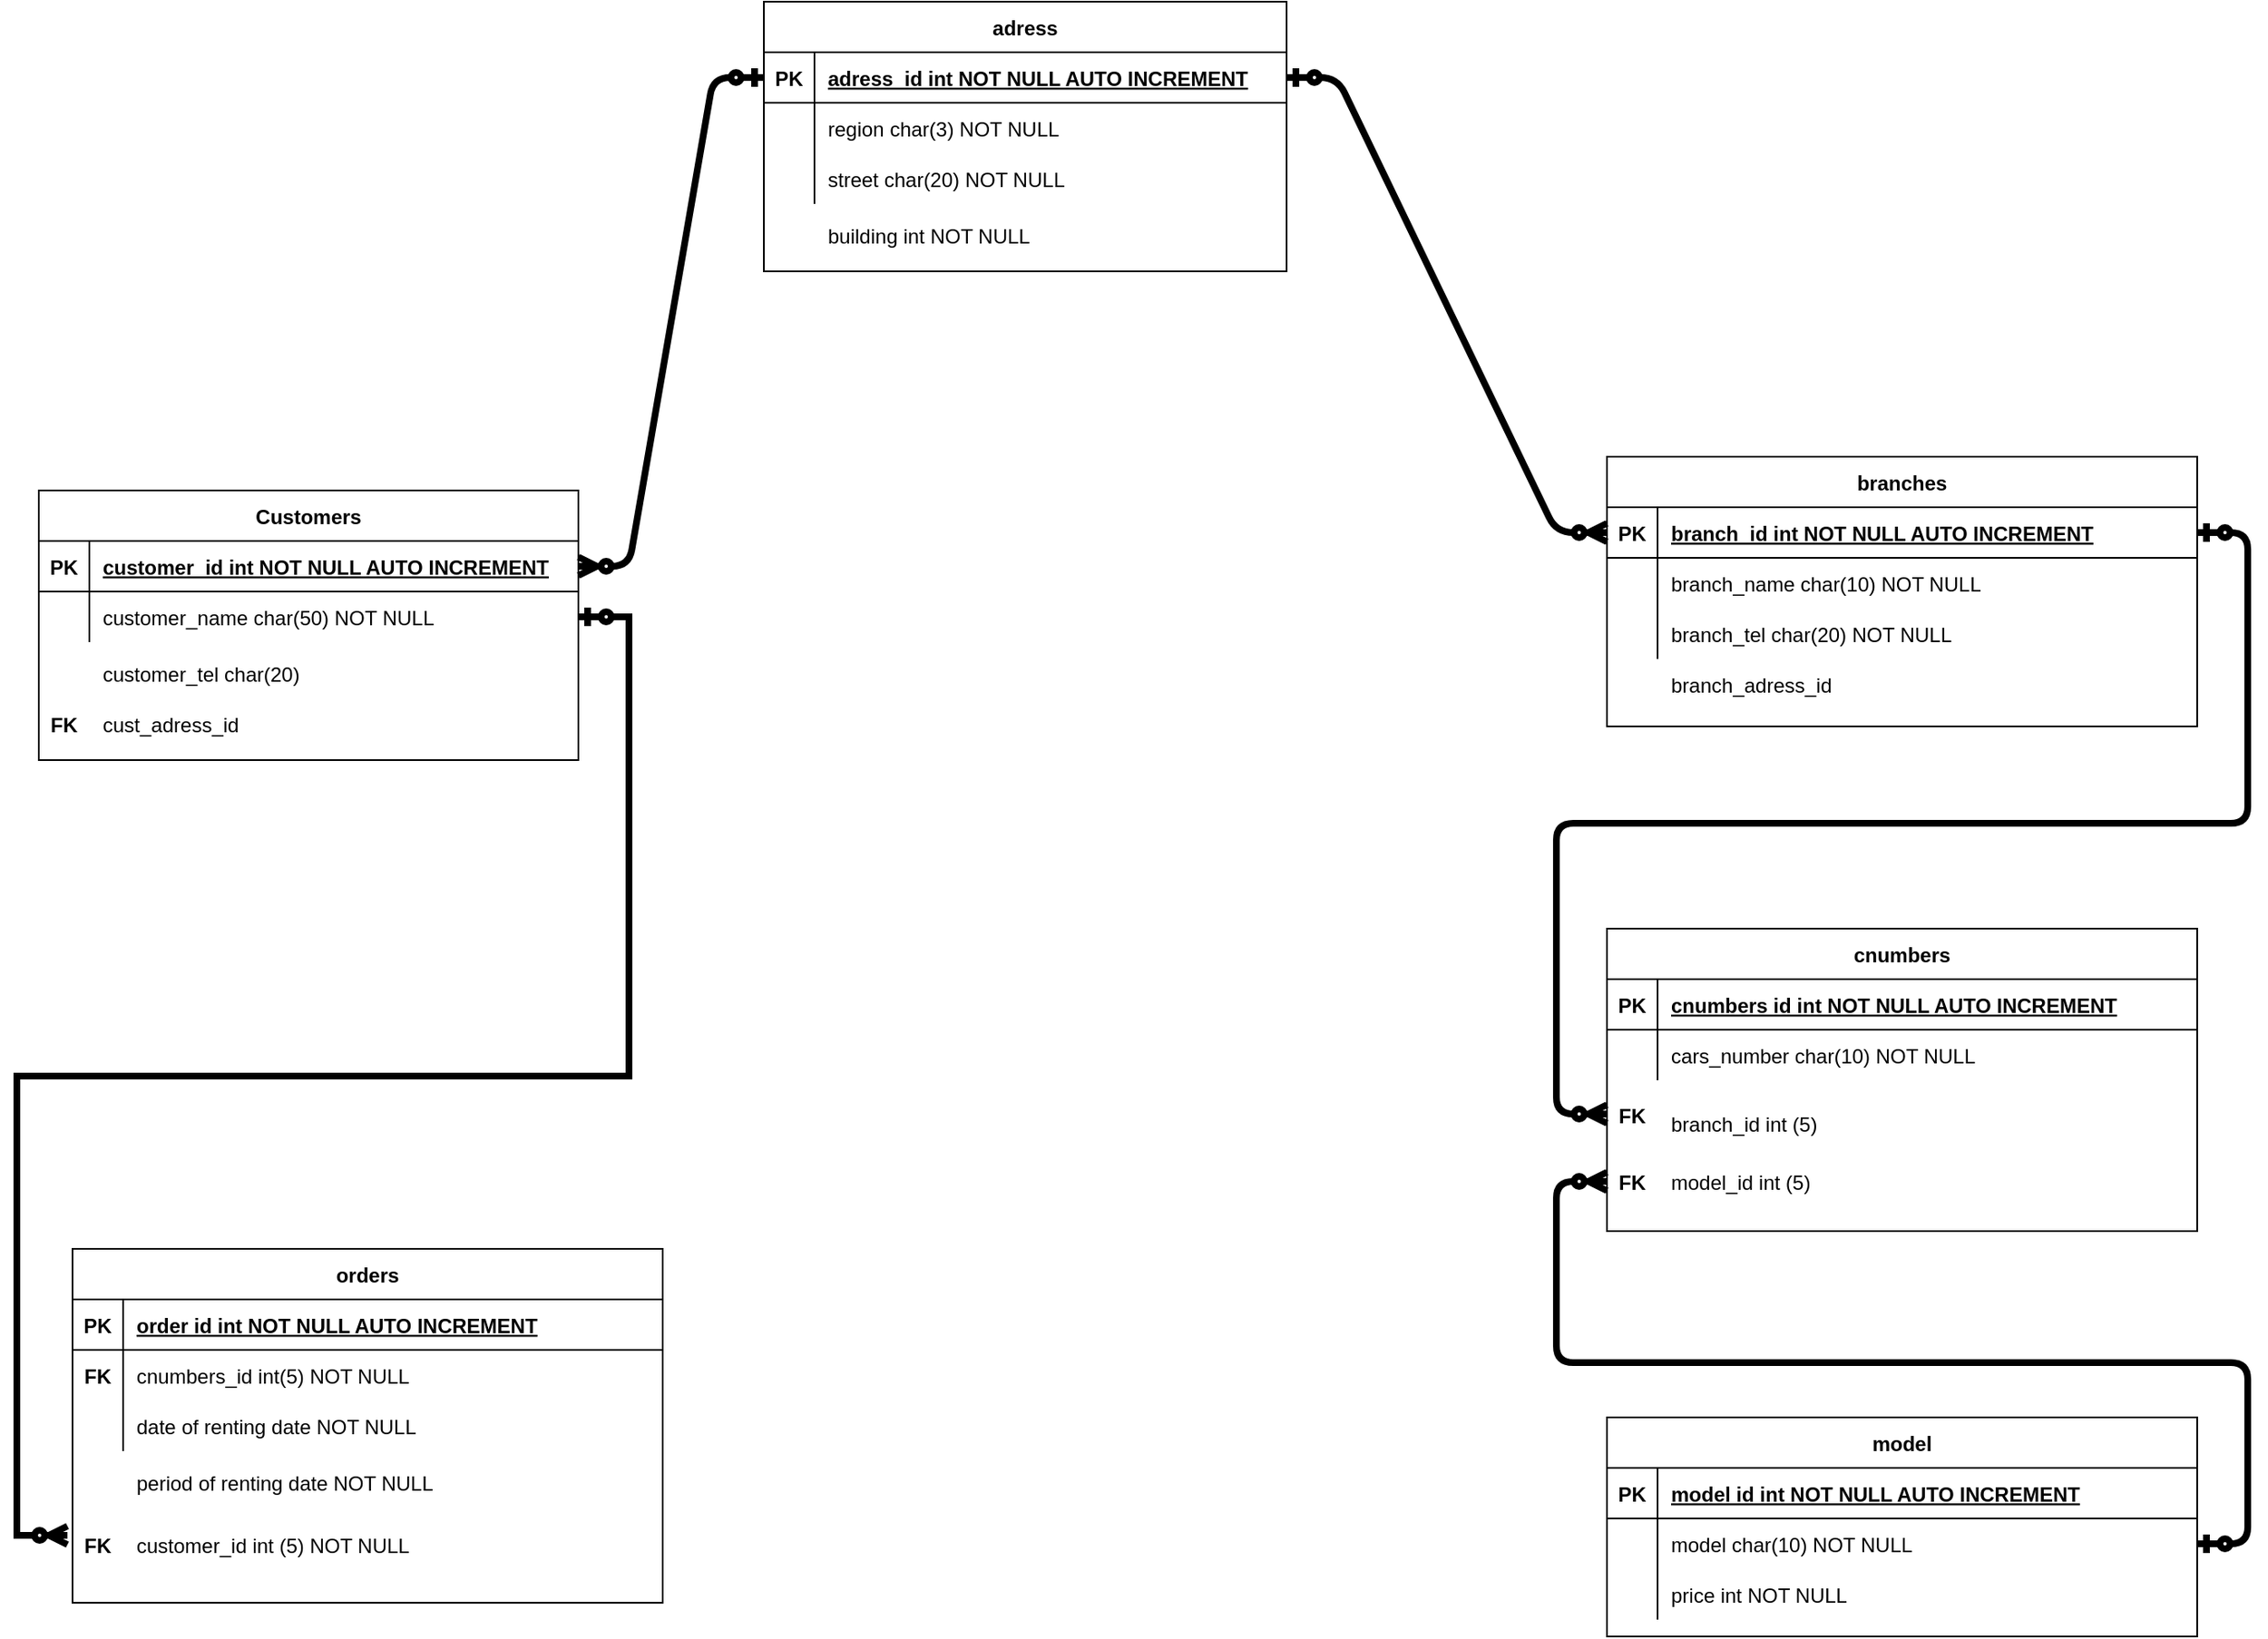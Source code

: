 <mxfile version="14.7.6" type="device"><diagram id="R2lEEEUBdFMjLlhIrx00" name="Page-1"><mxGraphModel dx="1350" dy="774" grid="1" gridSize="10" guides="1" tooltips="1" connect="1" arrows="1" fold="1" page="1" pageScale="1" pageWidth="850" pageHeight="1100" math="0" shadow="0" extFonts="Permanent Marker^https://fonts.googleapis.com/css?family=Permanent+Marker"><root><mxCell id="0"/><mxCell id="1" parent="0"/><mxCell id="C-vyLk0tnHw3VtMMgP7b-13" value="branches" style="shape=table;startSize=30;container=1;collapsible=1;childLayout=tableLayout;fixedRows=1;rowLines=0;fontStyle=1;align=center;resizeLast=1;" parent="1" vertex="1"><mxGeometry x="1020" y="300" width="350" height="160" as="geometry"/></mxCell><mxCell id="C-vyLk0tnHw3VtMMgP7b-14" value="" style="shape=partialRectangle;collapsible=0;dropTarget=0;pointerEvents=0;fillColor=none;points=[[0,0.5],[1,0.5]];portConstraint=eastwest;top=0;left=0;right=0;bottom=1;" parent="C-vyLk0tnHw3VtMMgP7b-13" vertex="1"><mxGeometry y="30" width="350" height="30" as="geometry"/></mxCell><mxCell id="C-vyLk0tnHw3VtMMgP7b-15" value="PK" style="shape=partialRectangle;overflow=hidden;connectable=0;fillColor=none;top=0;left=0;bottom=0;right=0;fontStyle=1;" parent="C-vyLk0tnHw3VtMMgP7b-14" vertex="1"><mxGeometry width="30" height="30" as="geometry"/></mxCell><mxCell id="C-vyLk0tnHw3VtMMgP7b-16" value="branch_id int NOT NULL AUTO INCREMENT" style="shape=partialRectangle;overflow=hidden;connectable=0;fillColor=none;top=0;left=0;bottom=0;right=0;align=left;spacingLeft=6;fontStyle=5;" parent="C-vyLk0tnHw3VtMMgP7b-14" vertex="1"><mxGeometry x="30" width="320" height="30" as="geometry"/></mxCell><mxCell id="C-vyLk0tnHw3VtMMgP7b-17" value="" style="shape=partialRectangle;collapsible=0;dropTarget=0;pointerEvents=0;fillColor=none;points=[[0,0.5],[1,0.5]];portConstraint=eastwest;top=0;left=0;right=0;bottom=0;" parent="C-vyLk0tnHw3VtMMgP7b-13" vertex="1"><mxGeometry y="60" width="350" height="30" as="geometry"/></mxCell><mxCell id="C-vyLk0tnHw3VtMMgP7b-18" value="" style="shape=partialRectangle;overflow=hidden;connectable=0;fillColor=none;top=0;left=0;bottom=0;right=0;" parent="C-vyLk0tnHw3VtMMgP7b-17" vertex="1"><mxGeometry width="30" height="30" as="geometry"/></mxCell><mxCell id="C-vyLk0tnHw3VtMMgP7b-19" value="branch_name char(10) NOT NULL" style="shape=partialRectangle;overflow=hidden;connectable=0;fillColor=none;top=0;left=0;bottom=0;right=0;align=left;spacingLeft=6;" parent="C-vyLk0tnHw3VtMMgP7b-17" vertex="1"><mxGeometry x="30" width="320" height="30" as="geometry"/></mxCell><mxCell id="C-vyLk0tnHw3VtMMgP7b-20" value="" style="shape=partialRectangle;collapsible=0;dropTarget=0;pointerEvents=0;fillColor=none;points=[[0,0.5],[1,0.5]];portConstraint=eastwest;top=0;left=0;right=0;bottom=0;" parent="C-vyLk0tnHw3VtMMgP7b-13" vertex="1"><mxGeometry y="90" width="350" height="30" as="geometry"/></mxCell><mxCell id="C-vyLk0tnHw3VtMMgP7b-21" value="" style="shape=partialRectangle;overflow=hidden;connectable=0;fillColor=none;top=0;left=0;bottom=0;right=0;" parent="C-vyLk0tnHw3VtMMgP7b-20" vertex="1"><mxGeometry width="30" height="30" as="geometry"/></mxCell><mxCell id="C-vyLk0tnHw3VtMMgP7b-22" value="branch_tel char(20) NOT NULL" style="shape=partialRectangle;overflow=hidden;connectable=0;fillColor=none;top=0;left=0;bottom=0;right=0;align=left;spacingLeft=6;" parent="C-vyLk0tnHw3VtMMgP7b-20" vertex="1"><mxGeometry x="30" width="320" height="30" as="geometry"/></mxCell><mxCell id="mxpgpZhdHgngCOG5kYPf-39" value="" style="group" parent="1" vertex="1" connectable="0"><mxGeometry x="90" y="320" width="320" height="160" as="geometry"/></mxCell><mxCell id="C-vyLk0tnHw3VtMMgP7b-23" value="Customers" style="shape=table;startSize=30;container=1;collapsible=1;childLayout=tableLayout;fixedRows=1;rowLines=0;fontStyle=1;align=center;resizeLast=1;" parent="mxpgpZhdHgngCOG5kYPf-39" vertex="1"><mxGeometry width="320" height="160" as="geometry"/></mxCell><mxCell id="C-vyLk0tnHw3VtMMgP7b-24" value="" style="shape=partialRectangle;collapsible=0;dropTarget=0;pointerEvents=0;fillColor=none;points=[[0,0.5],[1,0.5]];portConstraint=eastwest;top=0;left=0;right=0;bottom=1;" parent="C-vyLk0tnHw3VtMMgP7b-23" vertex="1"><mxGeometry y="30" width="320" height="30" as="geometry"/></mxCell><mxCell id="C-vyLk0tnHw3VtMMgP7b-25" value="PK" style="shape=partialRectangle;overflow=hidden;connectable=0;fillColor=none;top=0;left=0;bottom=0;right=0;fontStyle=1;" parent="C-vyLk0tnHw3VtMMgP7b-24" vertex="1"><mxGeometry width="30" height="30" as="geometry"/></mxCell><mxCell id="C-vyLk0tnHw3VtMMgP7b-26" value="customer_id int NOT NULL AUTO INCREMENT" style="shape=partialRectangle;overflow=hidden;connectable=0;fillColor=none;top=0;left=0;bottom=0;right=0;align=left;spacingLeft=6;fontStyle=5;" parent="C-vyLk0tnHw3VtMMgP7b-24" vertex="1"><mxGeometry x="30" width="290" height="30" as="geometry"/></mxCell><mxCell id="C-vyLk0tnHw3VtMMgP7b-27" value="" style="shape=partialRectangle;collapsible=0;dropTarget=0;pointerEvents=0;fillColor=none;points=[[0,0.5],[1,0.5]];portConstraint=eastwest;top=0;left=0;right=0;bottom=0;" parent="C-vyLk0tnHw3VtMMgP7b-23" vertex="1"><mxGeometry y="60" width="320" height="30" as="geometry"/></mxCell><mxCell id="C-vyLk0tnHw3VtMMgP7b-28" value="" style="shape=partialRectangle;overflow=hidden;connectable=0;fillColor=none;top=0;left=0;bottom=0;right=0;" parent="C-vyLk0tnHw3VtMMgP7b-27" vertex="1"><mxGeometry width="30" height="30" as="geometry"/></mxCell><mxCell id="C-vyLk0tnHw3VtMMgP7b-29" value="customer_name char(50) NOT NULL" style="shape=partialRectangle;overflow=hidden;connectable=0;fillColor=none;top=0;left=0;bottom=0;right=0;align=left;spacingLeft=6;" parent="C-vyLk0tnHw3VtMMgP7b-27" vertex="1"><mxGeometry x="30" width="290" height="30" as="geometry"/></mxCell><mxCell id="mxpgpZhdHgngCOG5kYPf-4" value="" style="shape=partialRectangle;collapsible=0;dropTarget=0;pointerEvents=0;fillColor=none;points=[[0,0.5],[1,0.5]];portConstraint=eastwest;top=0;left=0;right=0;bottom=0;" parent="mxpgpZhdHgngCOG5kYPf-39" vertex="1"><mxGeometry y="89.999" width="320" height="36.923" as="geometry"/></mxCell><mxCell id="mxpgpZhdHgngCOG5kYPf-5" value="" style="shape=partialRectangle;overflow=hidden;connectable=0;fillColor=none;top=0;left=0;bottom=0;right=0;" parent="mxpgpZhdHgngCOG5kYPf-4" vertex="1"><mxGeometry width="30" height="36.923" as="geometry"/></mxCell><mxCell id="mxpgpZhdHgngCOG5kYPf-6" value="customer_tel char(20)" style="shape=partialRectangle;overflow=hidden;connectable=0;fillColor=none;top=0;left=0;bottom=0;right=0;align=left;spacingLeft=6;" parent="mxpgpZhdHgngCOG5kYPf-4" vertex="1"><mxGeometry x="30" width="290" height="36.923" as="geometry"/></mxCell><mxCell id="pCjyOY7zDnv1vA5FNt8D-16" value="" style="shape=partialRectangle;collapsible=0;dropTarget=0;pointerEvents=0;fillColor=none;points=[[0,0.5],[1,0.5]];portConstraint=eastwest;top=0;left=0;right=0;bottom=0;" vertex="1" parent="mxpgpZhdHgngCOG5kYPf-39"><mxGeometry y="119.999" width="320" height="36.923" as="geometry"/></mxCell><mxCell id="pCjyOY7zDnv1vA5FNt8D-17" value="" style="shape=partialRectangle;overflow=hidden;connectable=0;fillColor=none;top=0;left=0;bottom=0;right=0;" vertex="1" parent="pCjyOY7zDnv1vA5FNt8D-16"><mxGeometry width="30" height="36.923" as="geometry"/></mxCell><mxCell id="pCjyOY7zDnv1vA5FNt8D-18" value="cust_adress_id" style="shape=partialRectangle;overflow=hidden;connectable=0;fillColor=none;top=0;left=0;bottom=0;right=0;align=left;spacingLeft=6;" vertex="1" parent="pCjyOY7zDnv1vA5FNt8D-16"><mxGeometry x="30" width="290" height="36.923" as="geometry"/></mxCell><mxCell id="pCjyOY7zDnv1vA5FNt8D-19" value="FK" style="shape=partialRectangle;overflow=hidden;connectable=0;fillColor=none;top=0;left=0;bottom=0;right=0;fontStyle=1;" vertex="1" parent="mxpgpZhdHgngCOG5kYPf-39"><mxGeometry y="123.46" width="30" height="30" as="geometry"/></mxCell><mxCell id="mxpgpZhdHgngCOG5kYPf-40" value="model" style="shape=table;startSize=30;container=1;collapsible=1;childLayout=tableLayout;fixedRows=1;rowLines=0;fontStyle=1;align=center;resizeLast=1;" parent="1" vertex="1"><mxGeometry x="1020" y="870" width="350" height="130" as="geometry"/></mxCell><mxCell id="mxpgpZhdHgngCOG5kYPf-41" value="" style="shape=partialRectangle;collapsible=0;dropTarget=0;pointerEvents=0;fillColor=none;points=[[0,0.5],[1,0.5]];portConstraint=eastwest;top=0;left=0;right=0;bottom=1;" parent="mxpgpZhdHgngCOG5kYPf-40" vertex="1"><mxGeometry y="30" width="350" height="30" as="geometry"/></mxCell><mxCell id="mxpgpZhdHgngCOG5kYPf-42" value="PK" style="shape=partialRectangle;overflow=hidden;connectable=0;fillColor=none;top=0;left=0;bottom=0;right=0;fontStyle=1;" parent="mxpgpZhdHgngCOG5kYPf-41" vertex="1"><mxGeometry width="30" height="30" as="geometry"/></mxCell><mxCell id="mxpgpZhdHgngCOG5kYPf-43" value="model id int NOT NULL AUTO INCREMENT" style="shape=partialRectangle;overflow=hidden;connectable=0;fillColor=none;top=0;left=0;bottom=0;right=0;align=left;spacingLeft=6;fontStyle=5;" parent="mxpgpZhdHgngCOG5kYPf-41" vertex="1"><mxGeometry x="30" width="320" height="30" as="geometry"/></mxCell><mxCell id="mxpgpZhdHgngCOG5kYPf-44" value="" style="shape=partialRectangle;collapsible=0;dropTarget=0;pointerEvents=0;fillColor=none;points=[[0,0.5],[1,0.5]];portConstraint=eastwest;top=0;left=0;right=0;bottom=0;" parent="mxpgpZhdHgngCOG5kYPf-40" vertex="1"><mxGeometry y="60" width="350" height="30" as="geometry"/></mxCell><mxCell id="mxpgpZhdHgngCOG5kYPf-45" value="" style="shape=partialRectangle;overflow=hidden;connectable=0;fillColor=none;top=0;left=0;bottom=0;right=0;" parent="mxpgpZhdHgngCOG5kYPf-44" vertex="1"><mxGeometry width="30" height="30" as="geometry"/></mxCell><mxCell id="mxpgpZhdHgngCOG5kYPf-46" value="model char(10) NOT NULL" style="shape=partialRectangle;overflow=hidden;connectable=0;fillColor=none;top=0;left=0;bottom=0;right=0;align=left;spacingLeft=6;" parent="mxpgpZhdHgngCOG5kYPf-44" vertex="1"><mxGeometry x="30" width="320" height="30" as="geometry"/></mxCell><mxCell id="mxpgpZhdHgngCOG5kYPf-47" value="" style="shape=partialRectangle;collapsible=0;dropTarget=0;pointerEvents=0;fillColor=none;points=[[0,0.5],[1,0.5]];portConstraint=eastwest;top=0;left=0;right=0;bottom=0;" parent="mxpgpZhdHgngCOG5kYPf-40" vertex="1"><mxGeometry y="90" width="350" height="30" as="geometry"/></mxCell><mxCell id="mxpgpZhdHgngCOG5kYPf-48" value="" style="shape=partialRectangle;overflow=hidden;connectable=0;fillColor=none;top=0;left=0;bottom=0;right=0;" parent="mxpgpZhdHgngCOG5kYPf-47" vertex="1"><mxGeometry width="30" height="30" as="geometry"/></mxCell><mxCell id="mxpgpZhdHgngCOG5kYPf-49" value="price int NOT NULL" style="shape=partialRectangle;overflow=hidden;connectable=0;fillColor=none;top=0;left=0;bottom=0;right=0;align=left;spacingLeft=6;" parent="mxpgpZhdHgngCOG5kYPf-47" vertex="1"><mxGeometry x="30" width="320" height="30" as="geometry"/></mxCell><mxCell id="mxpgpZhdHgngCOG5kYPf-66" value="" style="group" parent="1" vertex="1" connectable="0"><mxGeometry x="520" y="30" width="310" height="230" as="geometry"/></mxCell><mxCell id="mxpgpZhdHgngCOG5kYPf-67" value="" style="group" parent="mxpgpZhdHgngCOG5kYPf-66" vertex="1" connectable="0"><mxGeometry width="310" height="230" as="geometry"/></mxCell><mxCell id="mxpgpZhdHgngCOG5kYPf-68" value="adress" style="shape=table;startSize=30;container=1;collapsible=1;childLayout=tableLayout;fixedRows=1;rowLines=0;fontStyle=1;align=center;resizeLast=1;" parent="mxpgpZhdHgngCOG5kYPf-67" vertex="1"><mxGeometry width="310" height="160" as="geometry"/></mxCell><mxCell id="mxpgpZhdHgngCOG5kYPf-69" value="" style="shape=partialRectangle;collapsible=0;dropTarget=0;pointerEvents=0;fillColor=none;points=[[0,0.5],[1,0.5]];portConstraint=eastwest;top=0;left=0;right=0;bottom=1;" parent="mxpgpZhdHgngCOG5kYPf-68" vertex="1"><mxGeometry y="30" width="310" height="30" as="geometry"/></mxCell><mxCell id="mxpgpZhdHgngCOG5kYPf-70" value="PK" style="shape=partialRectangle;overflow=hidden;connectable=0;fillColor=none;top=0;left=0;bottom=0;right=0;fontStyle=1;" parent="mxpgpZhdHgngCOG5kYPf-69" vertex="1"><mxGeometry width="30" height="30" as="geometry"/></mxCell><mxCell id="mxpgpZhdHgngCOG5kYPf-71" value="adress_id int NOT NULL AUTO INCREMENT" style="shape=partialRectangle;overflow=hidden;connectable=0;fillColor=none;top=0;left=0;bottom=0;right=0;align=left;spacingLeft=6;fontStyle=5;" parent="mxpgpZhdHgngCOG5kYPf-69" vertex="1"><mxGeometry x="30" width="280" height="30" as="geometry"/></mxCell><mxCell id="mxpgpZhdHgngCOG5kYPf-72" value="" style="shape=partialRectangle;collapsible=0;dropTarget=0;pointerEvents=0;fillColor=none;points=[[0,0.5],[1,0.5]];portConstraint=eastwest;top=0;left=0;right=0;bottom=0;" parent="mxpgpZhdHgngCOG5kYPf-68" vertex="1"><mxGeometry y="60" width="310" height="30" as="geometry"/></mxCell><mxCell id="mxpgpZhdHgngCOG5kYPf-73" value="" style="shape=partialRectangle;overflow=hidden;connectable=0;fillColor=none;top=0;left=0;bottom=0;right=0;" parent="mxpgpZhdHgngCOG5kYPf-72" vertex="1"><mxGeometry width="30" height="30" as="geometry"/></mxCell><mxCell id="mxpgpZhdHgngCOG5kYPf-74" value="region char(3) NOT NULL" style="shape=partialRectangle;overflow=hidden;connectable=0;fillColor=none;top=0;left=0;bottom=0;right=0;align=left;spacingLeft=6;" parent="mxpgpZhdHgngCOG5kYPf-72" vertex="1"><mxGeometry x="30" width="280" height="30" as="geometry"/></mxCell><mxCell id="mxpgpZhdHgngCOG5kYPf-75" value="" style="shape=partialRectangle;collapsible=0;dropTarget=0;pointerEvents=0;fillColor=none;points=[[0,0.5],[1,0.5]];portConstraint=eastwest;top=0;left=0;right=0;bottom=0;" parent="mxpgpZhdHgngCOG5kYPf-68" vertex="1"><mxGeometry y="90" width="310" height="30" as="geometry"/></mxCell><mxCell id="mxpgpZhdHgngCOG5kYPf-76" value="" style="shape=partialRectangle;overflow=hidden;connectable=0;fillColor=none;top=0;left=0;bottom=0;right=0;" parent="mxpgpZhdHgngCOG5kYPf-75" vertex="1"><mxGeometry width="30" height="30" as="geometry"/></mxCell><mxCell id="mxpgpZhdHgngCOG5kYPf-77" value="street char(20) NOT NULL" style="shape=partialRectangle;overflow=hidden;connectable=0;fillColor=none;top=0;left=0;bottom=0;right=0;align=left;spacingLeft=6;" parent="mxpgpZhdHgngCOG5kYPf-75" vertex="1"><mxGeometry x="30" width="280" height="30" as="geometry"/></mxCell><mxCell id="mxpgpZhdHgngCOG5kYPf-78" value="building int NOT NULL" style="shape=partialRectangle;overflow=hidden;connectable=0;fillColor=none;top=0;left=0;bottom=0;right=0;align=left;spacingLeft=6;" parent="mxpgpZhdHgngCOG5kYPf-67" vertex="1"><mxGeometry x="30" y="121.455" width="280" height="34.5" as="geometry"/></mxCell><mxCell id="mxpgpZhdHgngCOG5kYPf-83" value="" style="group" parent="1" vertex="1" connectable="0"><mxGeometry x="1020" y="580" width="350" height="290" as="geometry"/></mxCell><mxCell id="mxpgpZhdHgngCOG5kYPf-111" value="" style="group" parent="mxpgpZhdHgngCOG5kYPf-83" vertex="1" connectable="0"><mxGeometry width="350" height="248.571" as="geometry"/></mxCell><mxCell id="mxpgpZhdHgngCOG5kYPf-117" value="" style="group" parent="mxpgpZhdHgngCOG5kYPf-111" vertex="1" connectable="0"><mxGeometry width="350" height="179.524" as="geometry"/></mxCell><mxCell id="mxpgpZhdHgngCOG5kYPf-50" value="cnumbers" style="shape=table;startSize=30;container=1;collapsible=1;childLayout=tableLayout;fixedRows=1;rowLines=0;fontStyle=1;align=center;resizeLast=1;" parent="mxpgpZhdHgngCOG5kYPf-117" vertex="1"><mxGeometry width="350" height="179.524" as="geometry"/></mxCell><mxCell id="mxpgpZhdHgngCOG5kYPf-51" value="" style="shape=partialRectangle;collapsible=0;dropTarget=0;pointerEvents=0;fillColor=none;points=[[0,0.5],[1,0.5]];portConstraint=eastwest;top=0;left=0;right=0;bottom=1;" parent="mxpgpZhdHgngCOG5kYPf-50" vertex="1"><mxGeometry y="30" width="350" height="30" as="geometry"/></mxCell><mxCell id="mxpgpZhdHgngCOG5kYPf-52" value="PK" style="shape=partialRectangle;overflow=hidden;connectable=0;fillColor=none;top=0;left=0;bottom=0;right=0;fontStyle=1;" parent="mxpgpZhdHgngCOG5kYPf-51" vertex="1"><mxGeometry width="30" height="30" as="geometry"/></mxCell><mxCell id="mxpgpZhdHgngCOG5kYPf-53" value="cnumbers id int NOT NULL AUTO INCREMENT" style="shape=partialRectangle;overflow=hidden;connectable=0;fillColor=none;top=0;left=0;bottom=0;right=0;align=left;spacingLeft=6;fontStyle=5;" parent="mxpgpZhdHgngCOG5kYPf-51" vertex="1"><mxGeometry x="30" width="320" height="30" as="geometry"/></mxCell><mxCell id="mxpgpZhdHgngCOG5kYPf-54" value="" style="shape=partialRectangle;collapsible=0;dropTarget=0;pointerEvents=0;fillColor=none;points=[[0,0.5],[1,0.5]];portConstraint=eastwest;top=0;left=0;right=0;bottom=0;" parent="mxpgpZhdHgngCOG5kYPf-50" vertex="1"><mxGeometry y="60" width="350" height="30" as="geometry"/></mxCell><mxCell id="mxpgpZhdHgngCOG5kYPf-55" value="" style="shape=partialRectangle;overflow=hidden;connectable=0;fillColor=none;top=0;left=0;bottom=0;right=0;" parent="mxpgpZhdHgngCOG5kYPf-54" vertex="1"><mxGeometry width="30" height="30" as="geometry"/></mxCell><mxCell id="mxpgpZhdHgngCOG5kYPf-56" value="cars_number char(10) NOT NULL" style="shape=partialRectangle;overflow=hidden;connectable=0;fillColor=none;top=0;left=0;bottom=0;right=0;align=left;spacingLeft=6;" parent="mxpgpZhdHgngCOG5kYPf-54" vertex="1"><mxGeometry x="30" width="320" height="30" as="geometry"/></mxCell><mxCell id="mxpgpZhdHgngCOG5kYPf-84" value="model_id int (5)" style="shape=partialRectangle;overflow=hidden;connectable=0;fillColor=none;top=0;left=0;bottom=0;right=0;align=left;spacingLeft=6;fontStyle=0" parent="mxpgpZhdHgngCOG5kYPf-117" vertex="1"><mxGeometry x="30" y="124.279" width="320" height="51.176" as="geometry"/></mxCell><mxCell id="mxpgpZhdHgngCOG5kYPf-85" value="FK" style="shape=partialRectangle;overflow=hidden;connectable=0;fillColor=none;top=0;left=0;bottom=0;right=0;fontStyle=1;" parent="mxpgpZhdHgngCOG5kYPf-117" vertex="1"><mxGeometry y="129.147" width="30" height="41.429" as="geometry"/></mxCell><mxCell id="mxpgpZhdHgngCOG5kYPf-116" value="FK" style="shape=partialRectangle;overflow=hidden;connectable=0;fillColor=none;top=0;left=0;bottom=0;right=0;fontStyle=1;" parent="mxpgpZhdHgngCOG5kYPf-117" vertex="1"><mxGeometry y="89.997" width="30" height="41.429" as="geometry"/></mxCell><mxCell id="mxpgpZhdHgngCOG5kYPf-97" value="" style="group" parent="1" vertex="1" connectable="0"><mxGeometry x="110" y="770" width="350" height="210" as="geometry"/></mxCell><mxCell id="mxpgpZhdHgngCOG5kYPf-98" value="orders" style="shape=table;startSize=30;container=1;collapsible=1;childLayout=tableLayout;fixedRows=1;rowLines=0;fontStyle=1;align=center;resizeLast=1;" parent="mxpgpZhdHgngCOG5kYPf-97" vertex="1"><mxGeometry width="350" height="210" as="geometry"/></mxCell><mxCell id="mxpgpZhdHgngCOG5kYPf-99" value="" style="shape=partialRectangle;collapsible=0;dropTarget=0;pointerEvents=0;fillColor=none;points=[[0,0.5],[1,0.5]];portConstraint=eastwest;top=0;left=0;right=0;bottom=1;" parent="mxpgpZhdHgngCOG5kYPf-98" vertex="1"><mxGeometry y="30" width="350" height="30" as="geometry"/></mxCell><mxCell id="mxpgpZhdHgngCOG5kYPf-100" value="PK" style="shape=partialRectangle;overflow=hidden;connectable=0;fillColor=none;top=0;left=0;bottom=0;right=0;fontStyle=1;" parent="mxpgpZhdHgngCOG5kYPf-99" vertex="1"><mxGeometry width="30" height="30" as="geometry"/></mxCell><mxCell id="mxpgpZhdHgngCOG5kYPf-101" value="order id int NOT NULL AUTO INCREMENT" style="shape=partialRectangle;overflow=hidden;connectable=0;fillColor=none;top=0;left=0;bottom=0;right=0;align=left;spacingLeft=6;fontStyle=5;" parent="mxpgpZhdHgngCOG5kYPf-99" vertex="1"><mxGeometry x="30" width="320" height="30" as="geometry"/></mxCell><mxCell id="mxpgpZhdHgngCOG5kYPf-102" value="" style="shape=partialRectangle;collapsible=0;dropTarget=0;pointerEvents=0;fillColor=none;points=[[0,0.5],[1,0.5]];portConstraint=eastwest;top=0;left=0;right=0;bottom=0;" parent="mxpgpZhdHgngCOG5kYPf-98" vertex="1"><mxGeometry y="60" width="350" height="30" as="geometry"/></mxCell><mxCell id="mxpgpZhdHgngCOG5kYPf-103" value="" style="shape=partialRectangle;overflow=hidden;connectable=0;fillColor=none;top=0;left=0;bottom=0;right=0;" parent="mxpgpZhdHgngCOG5kYPf-102" vertex="1"><mxGeometry width="30" height="30" as="geometry"/></mxCell><mxCell id="mxpgpZhdHgngCOG5kYPf-104" value="cnumbers_id int(5) NOT NULL " style="shape=partialRectangle;overflow=hidden;connectable=0;fillColor=none;top=0;left=0;bottom=0;right=0;align=left;spacingLeft=6;" parent="mxpgpZhdHgngCOG5kYPf-102" vertex="1"><mxGeometry x="30" width="320" height="30" as="geometry"/></mxCell><mxCell id="mxpgpZhdHgngCOG5kYPf-105" value="" style="shape=partialRectangle;collapsible=0;dropTarget=0;pointerEvents=0;fillColor=none;points=[[0,0.5],[1,0.5]];portConstraint=eastwest;top=0;left=0;right=0;bottom=0;" parent="mxpgpZhdHgngCOG5kYPf-98" vertex="1"><mxGeometry y="90" width="350" height="30" as="geometry"/></mxCell><mxCell id="mxpgpZhdHgngCOG5kYPf-106" value="" style="shape=partialRectangle;overflow=hidden;connectable=0;fillColor=none;top=0;left=0;bottom=0;right=0;" parent="mxpgpZhdHgngCOG5kYPf-105" vertex="1"><mxGeometry width="30" height="30" as="geometry"/></mxCell><mxCell id="mxpgpZhdHgngCOG5kYPf-107" value="date of renting date NOT NULL" style="shape=partialRectangle;overflow=hidden;connectable=0;fillColor=none;top=0;left=0;bottom=0;right=0;align=left;spacingLeft=6;fontStyle=0" parent="mxpgpZhdHgngCOG5kYPf-105" vertex="1"><mxGeometry x="30" width="320" height="30" as="geometry"/></mxCell><mxCell id="mxpgpZhdHgngCOG5kYPf-108" value="period of renting date NOT NULL" style="shape=partialRectangle;overflow=hidden;connectable=0;fillColor=none;top=0;left=0;bottom=0;right=0;align=left;spacingLeft=6;fontStyle=0" parent="mxpgpZhdHgngCOG5kYPf-97" vertex="1"><mxGeometry x="30" y="119.995" width="320" height="37.059" as="geometry"/></mxCell><mxCell id="mxpgpZhdHgngCOG5kYPf-109" value="customer_id int (5) NOT NULL" style="shape=partialRectangle;overflow=hidden;connectable=0;fillColor=none;top=0;left=0;bottom=0;right=0;align=left;spacingLeft=6;fontStyle=0" parent="mxpgpZhdHgngCOG5kYPf-97" vertex="1"><mxGeometry x="30" y="157.055" width="320" height="37.059" as="geometry"/></mxCell><mxCell id="mxpgpZhdHgngCOG5kYPf-110" value="FK" style="shape=partialRectangle;overflow=hidden;connectable=0;fillColor=none;top=0;left=0;bottom=0;right=0;fontStyle=1;" parent="mxpgpZhdHgngCOG5kYPf-97" vertex="1"><mxGeometry y="60.0" width="30" height="30" as="geometry"/></mxCell><mxCell id="mxpgpZhdHgngCOG5kYPf-112" value="FK" style="shape=partialRectangle;overflow=hidden;connectable=0;fillColor=none;top=0;left=0;bottom=0;right=0;fontStyle=1;" parent="mxpgpZhdHgngCOG5kYPf-97" vertex="1"><mxGeometry y="160.58" width="30" height="30" as="geometry"/></mxCell><mxCell id="pCjyOY7zDnv1vA5FNt8D-9" value="" style="edgeStyle=entityRelationEdgeStyle;fontSize=12;html=1;endArrow=ERzeroToMany;startArrow=ERzeroToOne;strokeWidth=4;rounded=0;jumpStyle=none;exitX=1;exitY=0.5;exitDx=0;exitDy=0;" edge="1" parent="1" source="C-vyLk0tnHw3VtMMgP7b-27"><mxGeometry width="100" height="100" relative="1" as="geometry"><mxPoint x="20" y="350" as="sourcePoint"/><mxPoint x="107" y="940" as="targetPoint"/></mxGeometry></mxCell><mxCell id="pCjyOY7zDnv1vA5FNt8D-14" value="" style="edgeStyle=entityRelationEdgeStyle;fontSize=12;html=1;endArrow=ERzeroToMany;startArrow=ERzeroToOne;strokeWidth=4;exitX=1;exitY=0.5;exitDx=0;exitDy=0;" edge="1" parent="1" source="C-vyLk0tnHw3VtMMgP7b-14"><mxGeometry width="100" height="100" relative="1" as="geometry"><mxPoint x="1420" y="470" as="sourcePoint"/><mxPoint x="1020" y="690" as="targetPoint"/></mxGeometry></mxCell><mxCell id="mxpgpZhdHgngCOG5kYPf-115" value="branch_id int (5)" style="shape=partialRectangle;overflow=hidden;connectable=0;fillColor=none;top=0;left=0;bottom=0;right=0;align=left;spacingLeft=6;fontStyle=0" parent="1" vertex="1"><mxGeometry x="1050" y="670" width="320" height="51.18" as="geometry"/></mxCell><mxCell id="pCjyOY7zDnv1vA5FNt8D-15" value="" style="edgeStyle=entityRelationEdgeStyle;fontSize=12;html=1;endArrow=ERzeroToMany;startArrow=ERzeroToOne;strokeWidth=4;exitX=1;exitY=0.5;exitDx=0;exitDy=0;" edge="1" parent="1" source="mxpgpZhdHgngCOG5kYPf-44"><mxGeometry width="100" height="100" relative="1" as="geometry"><mxPoint x="830" y="930" as="sourcePoint"/><mxPoint x="1020" y="730" as="targetPoint"/></mxGeometry></mxCell><mxCell id="pCjyOY7zDnv1vA5FNt8D-20" value="" style="edgeStyle=entityRelationEdgeStyle;fontSize=12;html=1;endArrow=ERzeroToMany;startArrow=ERzeroToOne;strokeWidth=4;exitX=0;exitY=0.5;exitDx=0;exitDy=0;" edge="1" parent="1" source="mxpgpZhdHgngCOG5kYPf-69" target="C-vyLk0tnHw3VtMMgP7b-24"><mxGeometry width="100" height="100" relative="1" as="geometry"><mxPoint x="360" y="75" as="sourcePoint"/><mxPoint x="80" y="360" as="targetPoint"/></mxGeometry></mxCell><mxCell id="pCjyOY7zDnv1vA5FNt8D-21" value="" style="shape=partialRectangle;collapsible=0;dropTarget=0;pointerEvents=0;fillColor=none;points=[[0,0.5],[1,0.5]];portConstraint=eastwest;top=0;left=0;right=0;bottom=0;" vertex="1" parent="1"><mxGeometry x="1020" y="420" width="350" height="30" as="geometry"/></mxCell><mxCell id="pCjyOY7zDnv1vA5FNt8D-22" value="" style="shape=partialRectangle;overflow=hidden;connectable=0;fillColor=none;top=0;left=0;bottom=0;right=0;" vertex="1" parent="pCjyOY7zDnv1vA5FNt8D-21"><mxGeometry width="30" height="30" as="geometry"/></mxCell><mxCell id="pCjyOY7zDnv1vA5FNt8D-23" value="branch_adress_id" style="shape=partialRectangle;overflow=hidden;connectable=0;fillColor=none;top=0;left=0;bottom=0;right=0;align=left;spacingLeft=6;" vertex="1" parent="pCjyOY7zDnv1vA5FNt8D-21"><mxGeometry x="30" width="320" height="30" as="geometry"/></mxCell><mxCell id="pCjyOY7zDnv1vA5FNt8D-24" value="" style="edgeStyle=entityRelationEdgeStyle;fontSize=12;html=1;endArrow=ERzeroToMany;startArrow=ERzeroToOne;strokeWidth=4;entryX=0;entryY=0.5;entryDx=0;entryDy=0;exitX=1;exitY=0.5;exitDx=0;exitDy=0;" edge="1" parent="1" source="mxpgpZhdHgngCOG5kYPf-69" target="C-vyLk0tnHw3VtMMgP7b-14"><mxGeometry width="100" height="100" relative="1" as="geometry"><mxPoint x="880" y="240" as="sourcePoint"/><mxPoint x="980" y="140" as="targetPoint"/></mxGeometry></mxCell></root></mxGraphModel></diagram></mxfile>